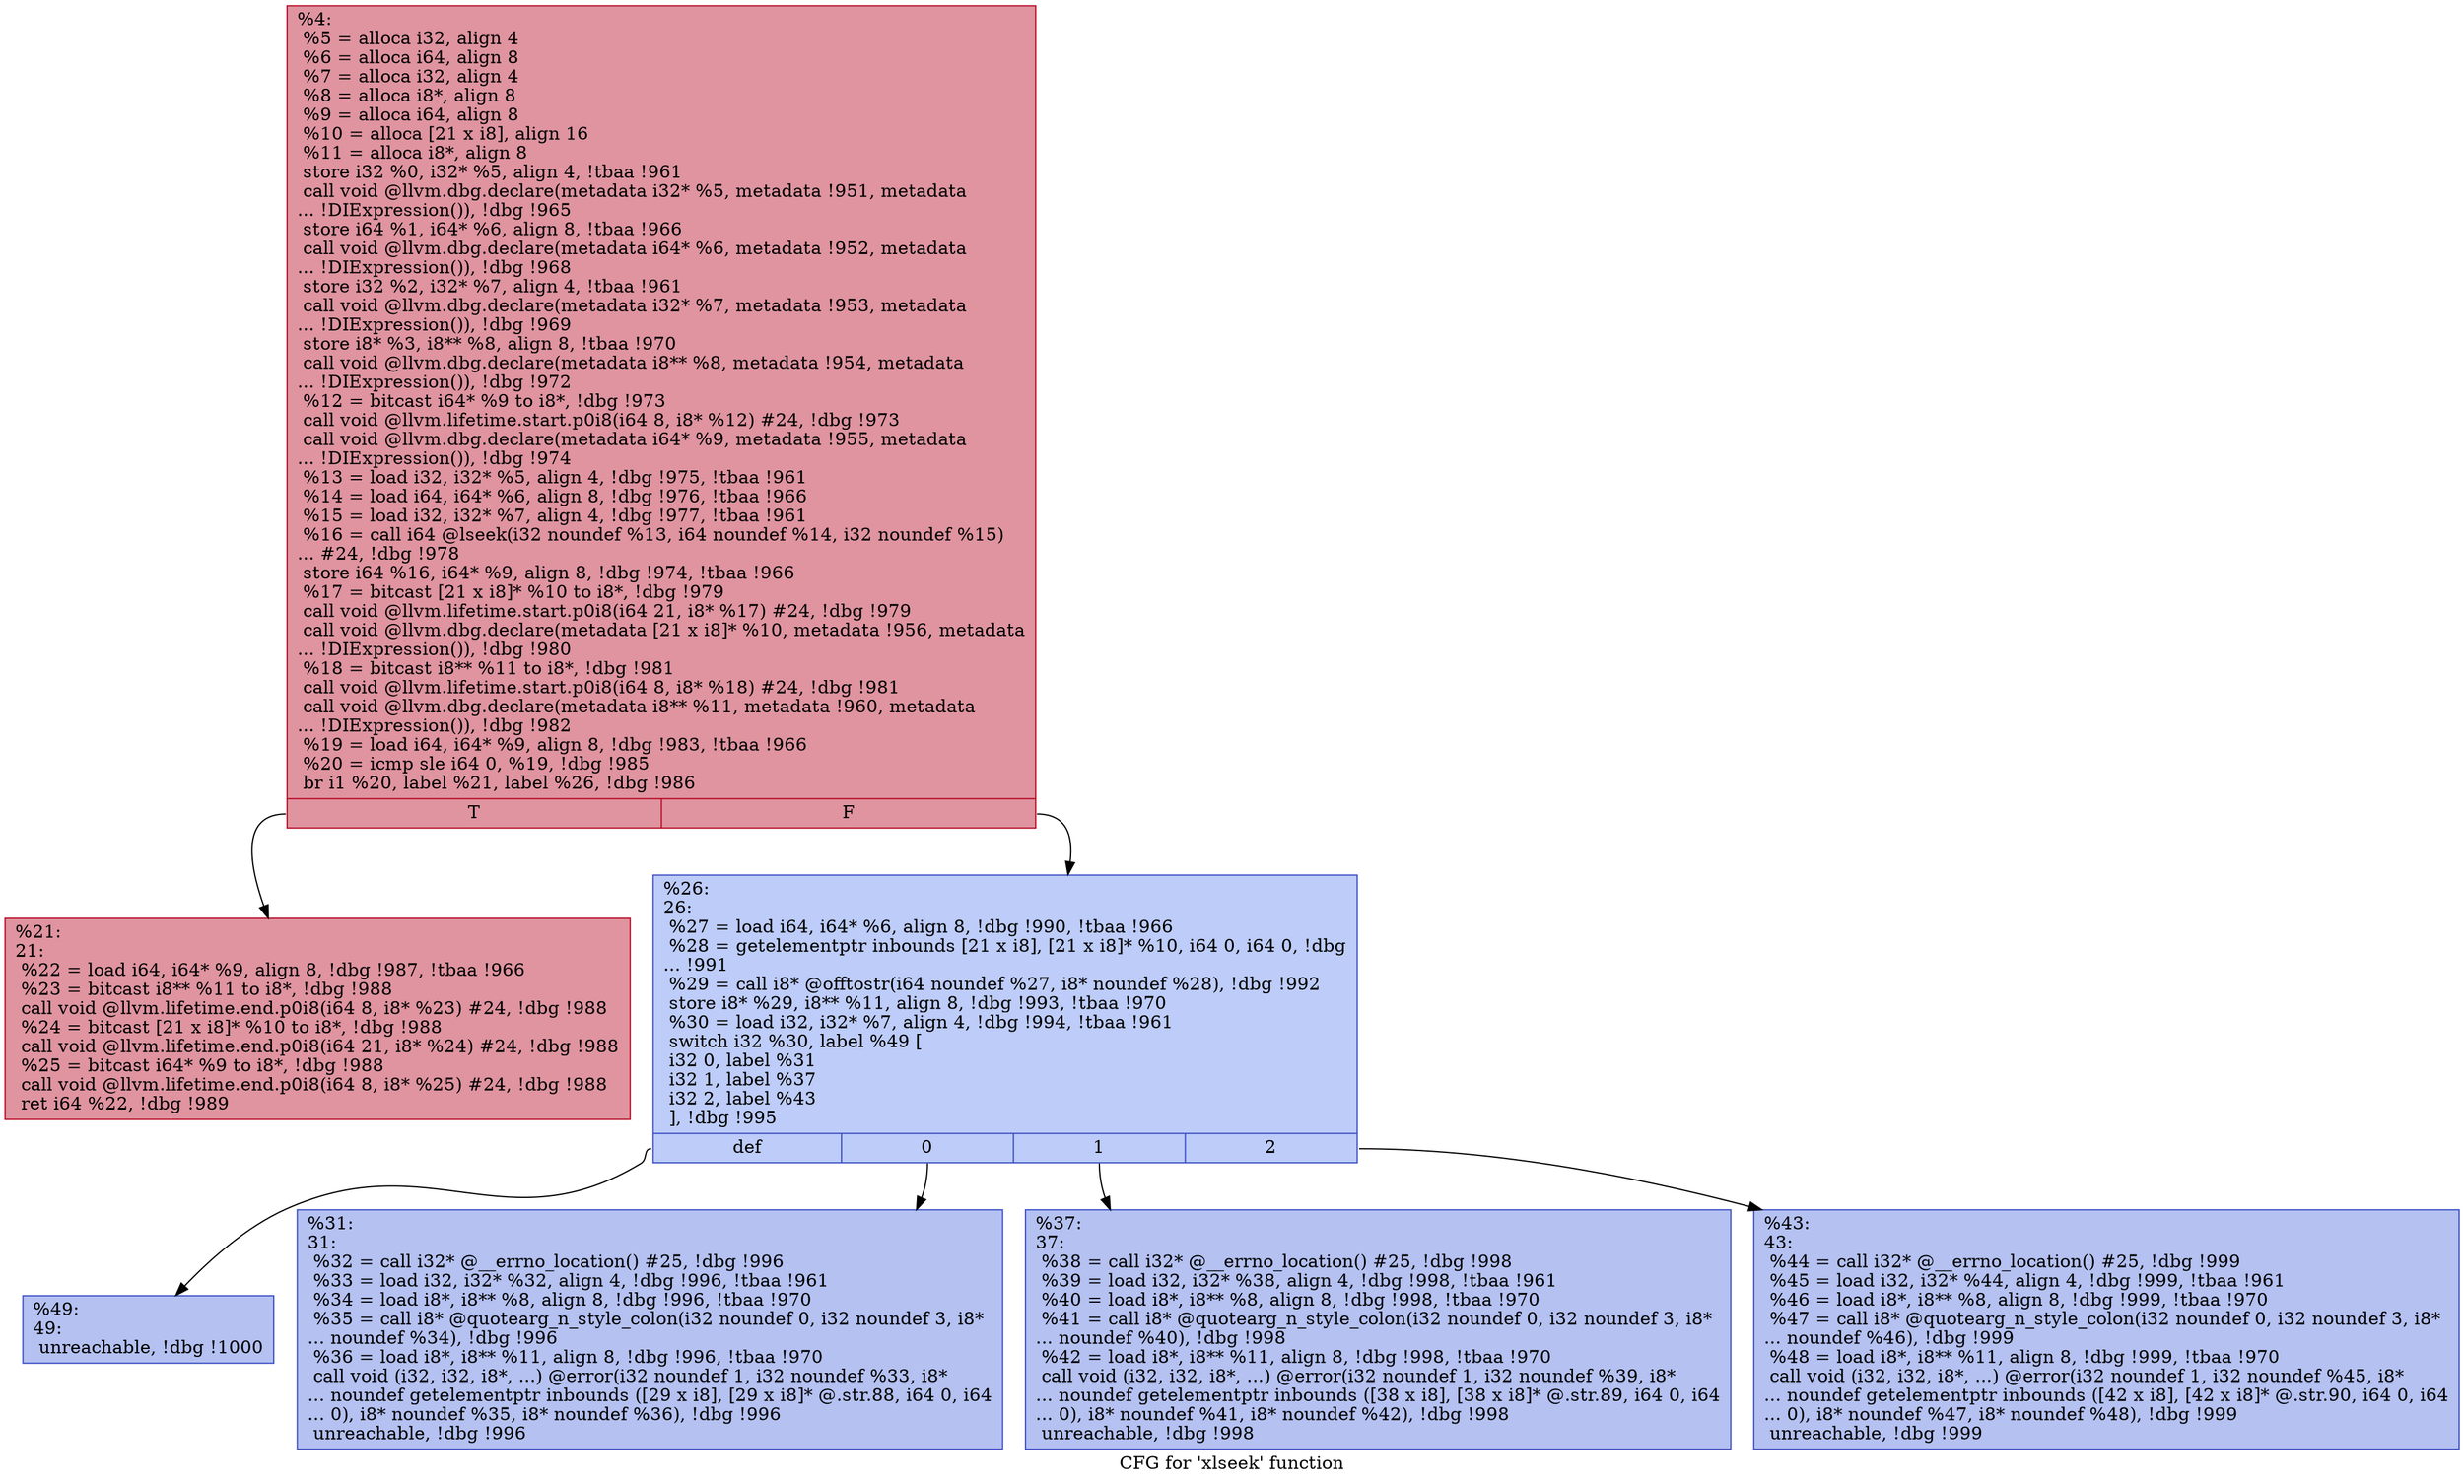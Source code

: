 digraph "CFG for 'xlseek' function" {
	label="CFG for 'xlseek' function";

	Node0x10aeda0 [shape=record,color="#b70d28ff", style=filled, fillcolor="#b70d2870",label="{%4:\l  %5 = alloca i32, align 4\l  %6 = alloca i64, align 8\l  %7 = alloca i32, align 4\l  %8 = alloca i8*, align 8\l  %9 = alloca i64, align 8\l  %10 = alloca [21 x i8], align 16\l  %11 = alloca i8*, align 8\l  store i32 %0, i32* %5, align 4, !tbaa !961\l  call void @llvm.dbg.declare(metadata i32* %5, metadata !951, metadata\l... !DIExpression()), !dbg !965\l  store i64 %1, i64* %6, align 8, !tbaa !966\l  call void @llvm.dbg.declare(metadata i64* %6, metadata !952, metadata\l... !DIExpression()), !dbg !968\l  store i32 %2, i32* %7, align 4, !tbaa !961\l  call void @llvm.dbg.declare(metadata i32* %7, metadata !953, metadata\l... !DIExpression()), !dbg !969\l  store i8* %3, i8** %8, align 8, !tbaa !970\l  call void @llvm.dbg.declare(metadata i8** %8, metadata !954, metadata\l... !DIExpression()), !dbg !972\l  %12 = bitcast i64* %9 to i8*, !dbg !973\l  call void @llvm.lifetime.start.p0i8(i64 8, i8* %12) #24, !dbg !973\l  call void @llvm.dbg.declare(metadata i64* %9, metadata !955, metadata\l... !DIExpression()), !dbg !974\l  %13 = load i32, i32* %5, align 4, !dbg !975, !tbaa !961\l  %14 = load i64, i64* %6, align 8, !dbg !976, !tbaa !966\l  %15 = load i32, i32* %7, align 4, !dbg !977, !tbaa !961\l  %16 = call i64 @lseek(i32 noundef %13, i64 noundef %14, i32 noundef %15)\l... #24, !dbg !978\l  store i64 %16, i64* %9, align 8, !dbg !974, !tbaa !966\l  %17 = bitcast [21 x i8]* %10 to i8*, !dbg !979\l  call void @llvm.lifetime.start.p0i8(i64 21, i8* %17) #24, !dbg !979\l  call void @llvm.dbg.declare(metadata [21 x i8]* %10, metadata !956, metadata\l... !DIExpression()), !dbg !980\l  %18 = bitcast i8** %11 to i8*, !dbg !981\l  call void @llvm.lifetime.start.p0i8(i64 8, i8* %18) #24, !dbg !981\l  call void @llvm.dbg.declare(metadata i8** %11, metadata !960, metadata\l... !DIExpression()), !dbg !982\l  %19 = load i64, i64* %9, align 8, !dbg !983, !tbaa !966\l  %20 = icmp sle i64 0, %19, !dbg !985\l  br i1 %20, label %21, label %26, !dbg !986\l|{<s0>T|<s1>F}}"];
	Node0x10aeda0:s0 -> Node0x10aee30;
	Node0x10aeda0:s1 -> Node0x10aee80;
	Node0x10aee30 [shape=record,color="#b70d28ff", style=filled, fillcolor="#b70d2870",label="{%21:\l21:                                               \l  %22 = load i64, i64* %9, align 8, !dbg !987, !tbaa !966\l  %23 = bitcast i8** %11 to i8*, !dbg !988\l  call void @llvm.lifetime.end.p0i8(i64 8, i8* %23) #24, !dbg !988\l  %24 = bitcast [21 x i8]* %10 to i8*, !dbg !988\l  call void @llvm.lifetime.end.p0i8(i64 21, i8* %24) #24, !dbg !988\l  %25 = bitcast i64* %9 to i8*, !dbg !988\l  call void @llvm.lifetime.end.p0i8(i64 8, i8* %25) #24, !dbg !988\l  ret i64 %22, !dbg !989\l}"];
	Node0x10aee80 [shape=record,color="#3d50c3ff", style=filled, fillcolor="#6a8bef70",label="{%26:\l26:                                               \l  %27 = load i64, i64* %6, align 8, !dbg !990, !tbaa !966\l  %28 = getelementptr inbounds [21 x i8], [21 x i8]* %10, i64 0, i64 0, !dbg\l... !991\l  %29 = call i8* @offtostr(i64 noundef %27, i8* noundef %28), !dbg !992\l  store i8* %29, i8** %11, align 8, !dbg !993, !tbaa !970\l  %30 = load i32, i32* %7, align 4, !dbg !994, !tbaa !961\l  switch i32 %30, label %49 [\l    i32 0, label %31\l    i32 1, label %37\l    i32 2, label %43\l  ], !dbg !995\l|{<s0>def|<s1>0|<s2>1|<s3>2}}"];
	Node0x10aee80:s0 -> Node0x10aefc0;
	Node0x10aee80:s1 -> Node0x10aeed0;
	Node0x10aee80:s2 -> Node0x10aef20;
	Node0x10aee80:s3 -> Node0x10aef70;
	Node0x10aeed0 [shape=record,color="#3d50c3ff", style=filled, fillcolor="#5572df70",label="{%31:\l31:                                               \l  %32 = call i32* @__errno_location() #25, !dbg !996\l  %33 = load i32, i32* %32, align 4, !dbg !996, !tbaa !961\l  %34 = load i8*, i8** %8, align 8, !dbg !996, !tbaa !970\l  %35 = call i8* @quotearg_n_style_colon(i32 noundef 0, i32 noundef 3, i8*\l... noundef %34), !dbg !996\l  %36 = load i8*, i8** %11, align 8, !dbg !996, !tbaa !970\l  call void (i32, i32, i8*, ...) @error(i32 noundef 1, i32 noundef %33, i8*\l... noundef getelementptr inbounds ([29 x i8], [29 x i8]* @.str.88, i64 0, i64\l... 0), i8* noundef %35, i8* noundef %36), !dbg !996\l  unreachable, !dbg !996\l}"];
	Node0x10aef20 [shape=record,color="#3d50c3ff", style=filled, fillcolor="#5572df70",label="{%37:\l37:                                               \l  %38 = call i32* @__errno_location() #25, !dbg !998\l  %39 = load i32, i32* %38, align 4, !dbg !998, !tbaa !961\l  %40 = load i8*, i8** %8, align 8, !dbg !998, !tbaa !970\l  %41 = call i8* @quotearg_n_style_colon(i32 noundef 0, i32 noundef 3, i8*\l... noundef %40), !dbg !998\l  %42 = load i8*, i8** %11, align 8, !dbg !998, !tbaa !970\l  call void (i32, i32, i8*, ...) @error(i32 noundef 1, i32 noundef %39, i8*\l... noundef getelementptr inbounds ([38 x i8], [38 x i8]* @.str.89, i64 0, i64\l... 0), i8* noundef %41, i8* noundef %42), !dbg !998\l  unreachable, !dbg !998\l}"];
	Node0x10aef70 [shape=record,color="#3d50c3ff", style=filled, fillcolor="#5572df70",label="{%43:\l43:                                               \l  %44 = call i32* @__errno_location() #25, !dbg !999\l  %45 = load i32, i32* %44, align 4, !dbg !999, !tbaa !961\l  %46 = load i8*, i8** %8, align 8, !dbg !999, !tbaa !970\l  %47 = call i8* @quotearg_n_style_colon(i32 noundef 0, i32 noundef 3, i8*\l... noundef %46), !dbg !999\l  %48 = load i8*, i8** %11, align 8, !dbg !999, !tbaa !970\l  call void (i32, i32, i8*, ...) @error(i32 noundef 1, i32 noundef %45, i8*\l... noundef getelementptr inbounds ([42 x i8], [42 x i8]* @.str.90, i64 0, i64\l... 0), i8* noundef %47, i8* noundef %48), !dbg !999\l  unreachable, !dbg !999\l}"];
	Node0x10aefc0 [shape=record,color="#3d50c3ff", style=filled, fillcolor="#5572df70",label="{%49:\l49:                                               \l  unreachable, !dbg !1000\l}"];
}
